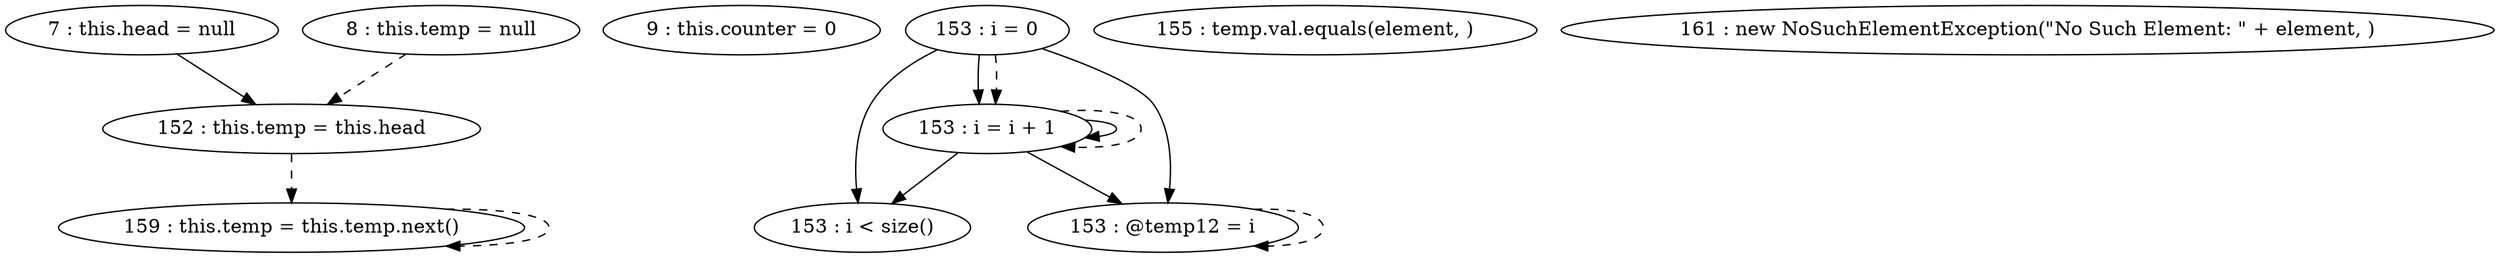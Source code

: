 digraph G {
"7 : this.head = null"
"7 : this.head = null" -> "152 : this.temp = this.head"
"8 : this.temp = null"
"8 : this.temp = null" -> "152 : this.temp = this.head" [style=dashed]
"9 : this.counter = 0"
"152 : this.temp = this.head"
"152 : this.temp = this.head" -> "159 : this.temp = this.temp.next()" [style=dashed]
"153 : i = 0"
"153 : i = 0" -> "153 : i < size()"
"153 : i = 0" -> "153 : @temp12 = i"
"153 : i = 0" -> "153 : i = i + 1"
"153 : i = 0" -> "153 : i = i + 1" [style=dashed]
"153 : i < size()"
"155 : temp.val.equals(element, )"
"161 : new NoSuchElementException(\"No Such Element: \" + element, )"
"159 : this.temp = this.temp.next()"
"159 : this.temp = this.temp.next()" -> "159 : this.temp = this.temp.next()" [style=dashed]
"153 : @temp12 = i"
"153 : @temp12 = i" -> "153 : @temp12 = i" [style=dashed]
"153 : i = i + 1"
"153 : i = i + 1" -> "153 : i < size()"
"153 : i = i + 1" -> "153 : @temp12 = i"
"153 : i = i + 1" -> "153 : i = i + 1"
"153 : i = i + 1" -> "153 : i = i + 1" [style=dashed]
}